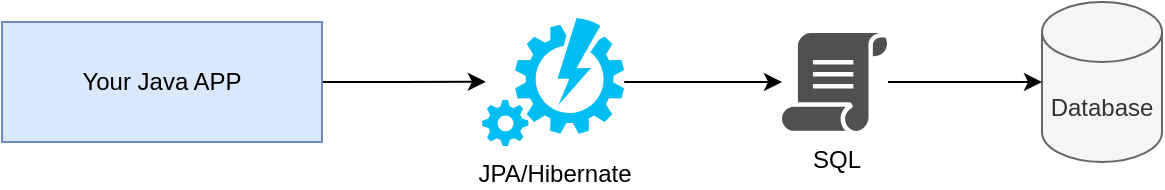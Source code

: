 <mxfile version="24.7.8">
  <diagram name="Page-1" id="1RyHNyuM6exVRnd9L_AG">
    <mxGraphModel dx="757" dy="681" grid="1" gridSize="10" guides="1" tooltips="1" connect="1" arrows="1" fold="1" page="1" pageScale="1" pageWidth="850" pageHeight="1100" math="0" shadow="0">
      <root>
        <mxCell id="0" />
        <mxCell id="1" parent="0" />
        <mxCell id="CkvCZUxDh1_Gt0EsddAL-15" style="edgeStyle=orthogonalEdgeStyle;rounded=0;orthogonalLoop=1;jettySize=auto;html=1;entryX=0.027;entryY=0.498;entryDx=0;entryDy=0;entryPerimeter=0;" edge="1" parent="1" source="CkvCZUxDh1_Gt0EsddAL-2" target="CkvCZUxDh1_Gt0EsddAL-10">
          <mxGeometry relative="1" as="geometry">
            <mxPoint x="310" y="345" as="targetPoint" />
          </mxGeometry>
        </mxCell>
        <mxCell id="CkvCZUxDh1_Gt0EsddAL-2" value="Your Java APP" style="rounded=0;whiteSpace=wrap;html=1;fillColor=#dae8fc;strokeColor=#6c8ebf;" vertex="1" parent="1">
          <mxGeometry x="90" y="315" width="160" height="60" as="geometry" />
        </mxCell>
        <mxCell id="CkvCZUxDh1_Gt0EsddAL-6" value="Database" style="shape=cylinder3;whiteSpace=wrap;html=1;boundedLbl=1;backgroundOutline=1;size=15;fillColor=#f5f5f5;fontColor=#333333;strokeColor=#666666;" vertex="1" parent="1">
          <mxGeometry x="610" y="305" width="60" height="80" as="geometry" />
        </mxCell>
        <mxCell id="CkvCZUxDh1_Gt0EsddAL-17" style="edgeStyle=orthogonalEdgeStyle;rounded=0;orthogonalLoop=1;jettySize=auto;html=1;" edge="1" parent="1" source="CkvCZUxDh1_Gt0EsddAL-10" target="CkvCZUxDh1_Gt0EsddAL-16">
          <mxGeometry relative="1" as="geometry" />
        </mxCell>
        <mxCell id="CkvCZUxDh1_Gt0EsddAL-10" value="JPA/Hibernate" style="verticalLabelPosition=bottom;html=1;verticalAlign=top;align=center;strokeColor=none;fillColor=#00BEF2;shape=mxgraph.azure.automation;pointerEvents=1;" vertex="1" parent="1">
          <mxGeometry x="330" y="313" width="71.11" height="64" as="geometry" />
        </mxCell>
        <mxCell id="CkvCZUxDh1_Gt0EsddAL-16" value="SQL" style="sketch=0;pointerEvents=1;shadow=0;dashed=0;html=1;strokeColor=none;fillColor=#505050;labelPosition=center;verticalLabelPosition=bottom;verticalAlign=top;outlineConnect=0;align=center;shape=mxgraph.office.concepts.script;" vertex="1" parent="1">
          <mxGeometry x="480" y="320.5" width="53" height="49" as="geometry" />
        </mxCell>
        <mxCell id="CkvCZUxDh1_Gt0EsddAL-18" style="edgeStyle=orthogonalEdgeStyle;rounded=0;orthogonalLoop=1;jettySize=auto;html=1;entryX=0;entryY=0.5;entryDx=0;entryDy=0;entryPerimeter=0;" edge="1" parent="1" source="CkvCZUxDh1_Gt0EsddAL-16" target="CkvCZUxDh1_Gt0EsddAL-6">
          <mxGeometry relative="1" as="geometry" />
        </mxCell>
      </root>
    </mxGraphModel>
  </diagram>
</mxfile>

